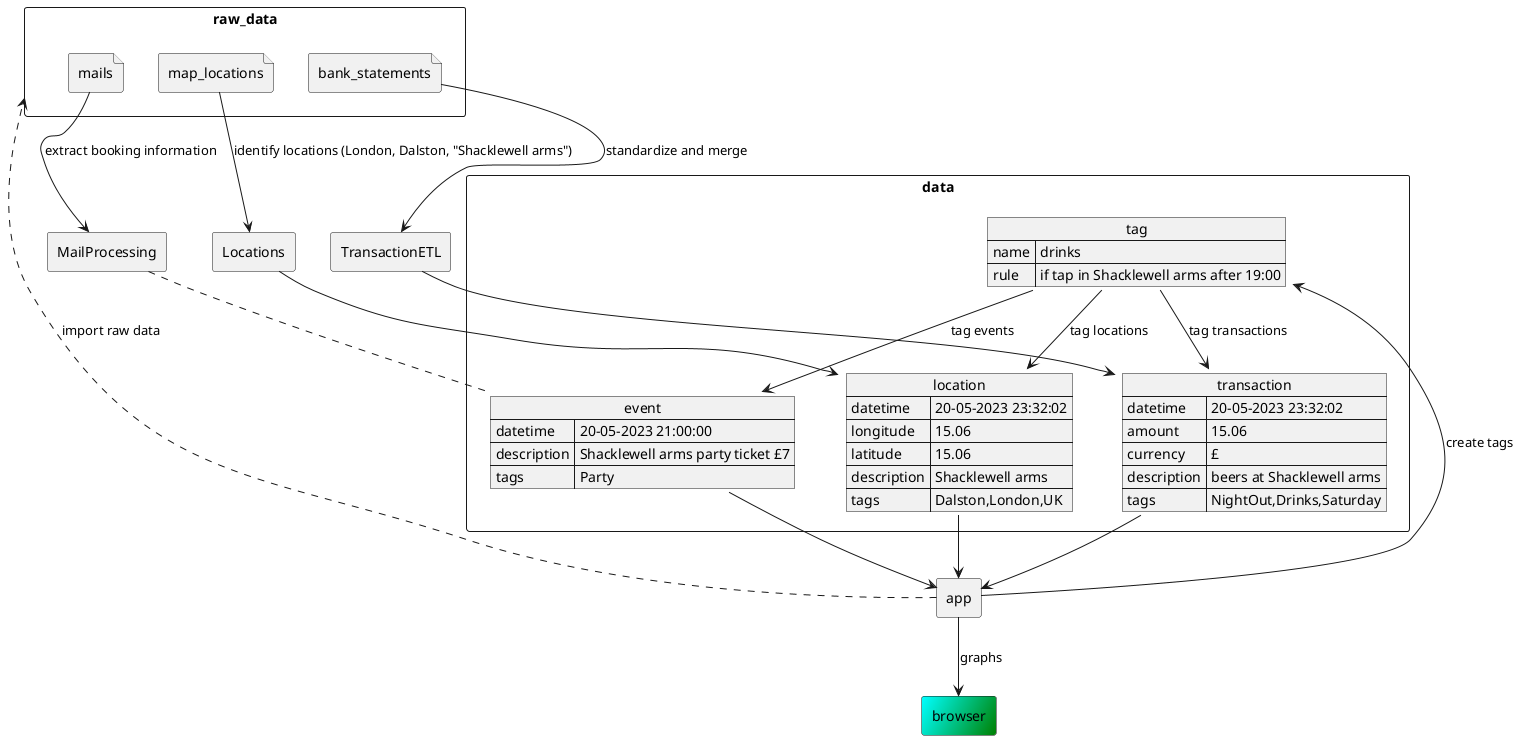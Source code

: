 @startuml

rectangle raw_data {
    file mails
    file bank_statements
    file map_locations
}

rectangle data {
    json transaction {
        "datetime": "20-05-2023 23:32:02",
        "amount": "15.06",
        "currency": "£",
        "description": "beers at Shacklewell arms",
        "tags": "NightOut,Drinks,Saturday"
    }

    json location {
        "datetime": "20-05-2023 23:32:02",
        "longitude": "15.06",
        "latitude": "15.06",
        "description": "Shacklewell arms",
        "tags": "Dalston,London,UK"
    }

    json event {
        "datetime": "20-05-2023 21:00:00",
        "description": "Shacklewell arms party ticket £7",
        "tags": "Party"
    }

    json tag {
        "name": "drinks",
        "rule": "if tap in Shacklewell arms after 19:00"
    }

}

rectangle MailProcessing
mails --> MailProcessing : extract booking information
MailProcessing .. event

rectangle TransactionETL
bank_statements --> TransactionETL : standardize and merge
TransactionETL --> transaction

rectangle Locations
map_locations --> Locations : identify locations (London, Dalston, "Shacklewell arms")
Locations --> location

rectangle app
transaction --> app
event --> app
location --> app
app ..> raw_data : import raw data
app --> tag : create tags
tag --> transaction : tag transactions
tag --> event : tag events
tag --> location : tag locations

rectangle browser #cyan/green
app --> browser : graphs



@enduml